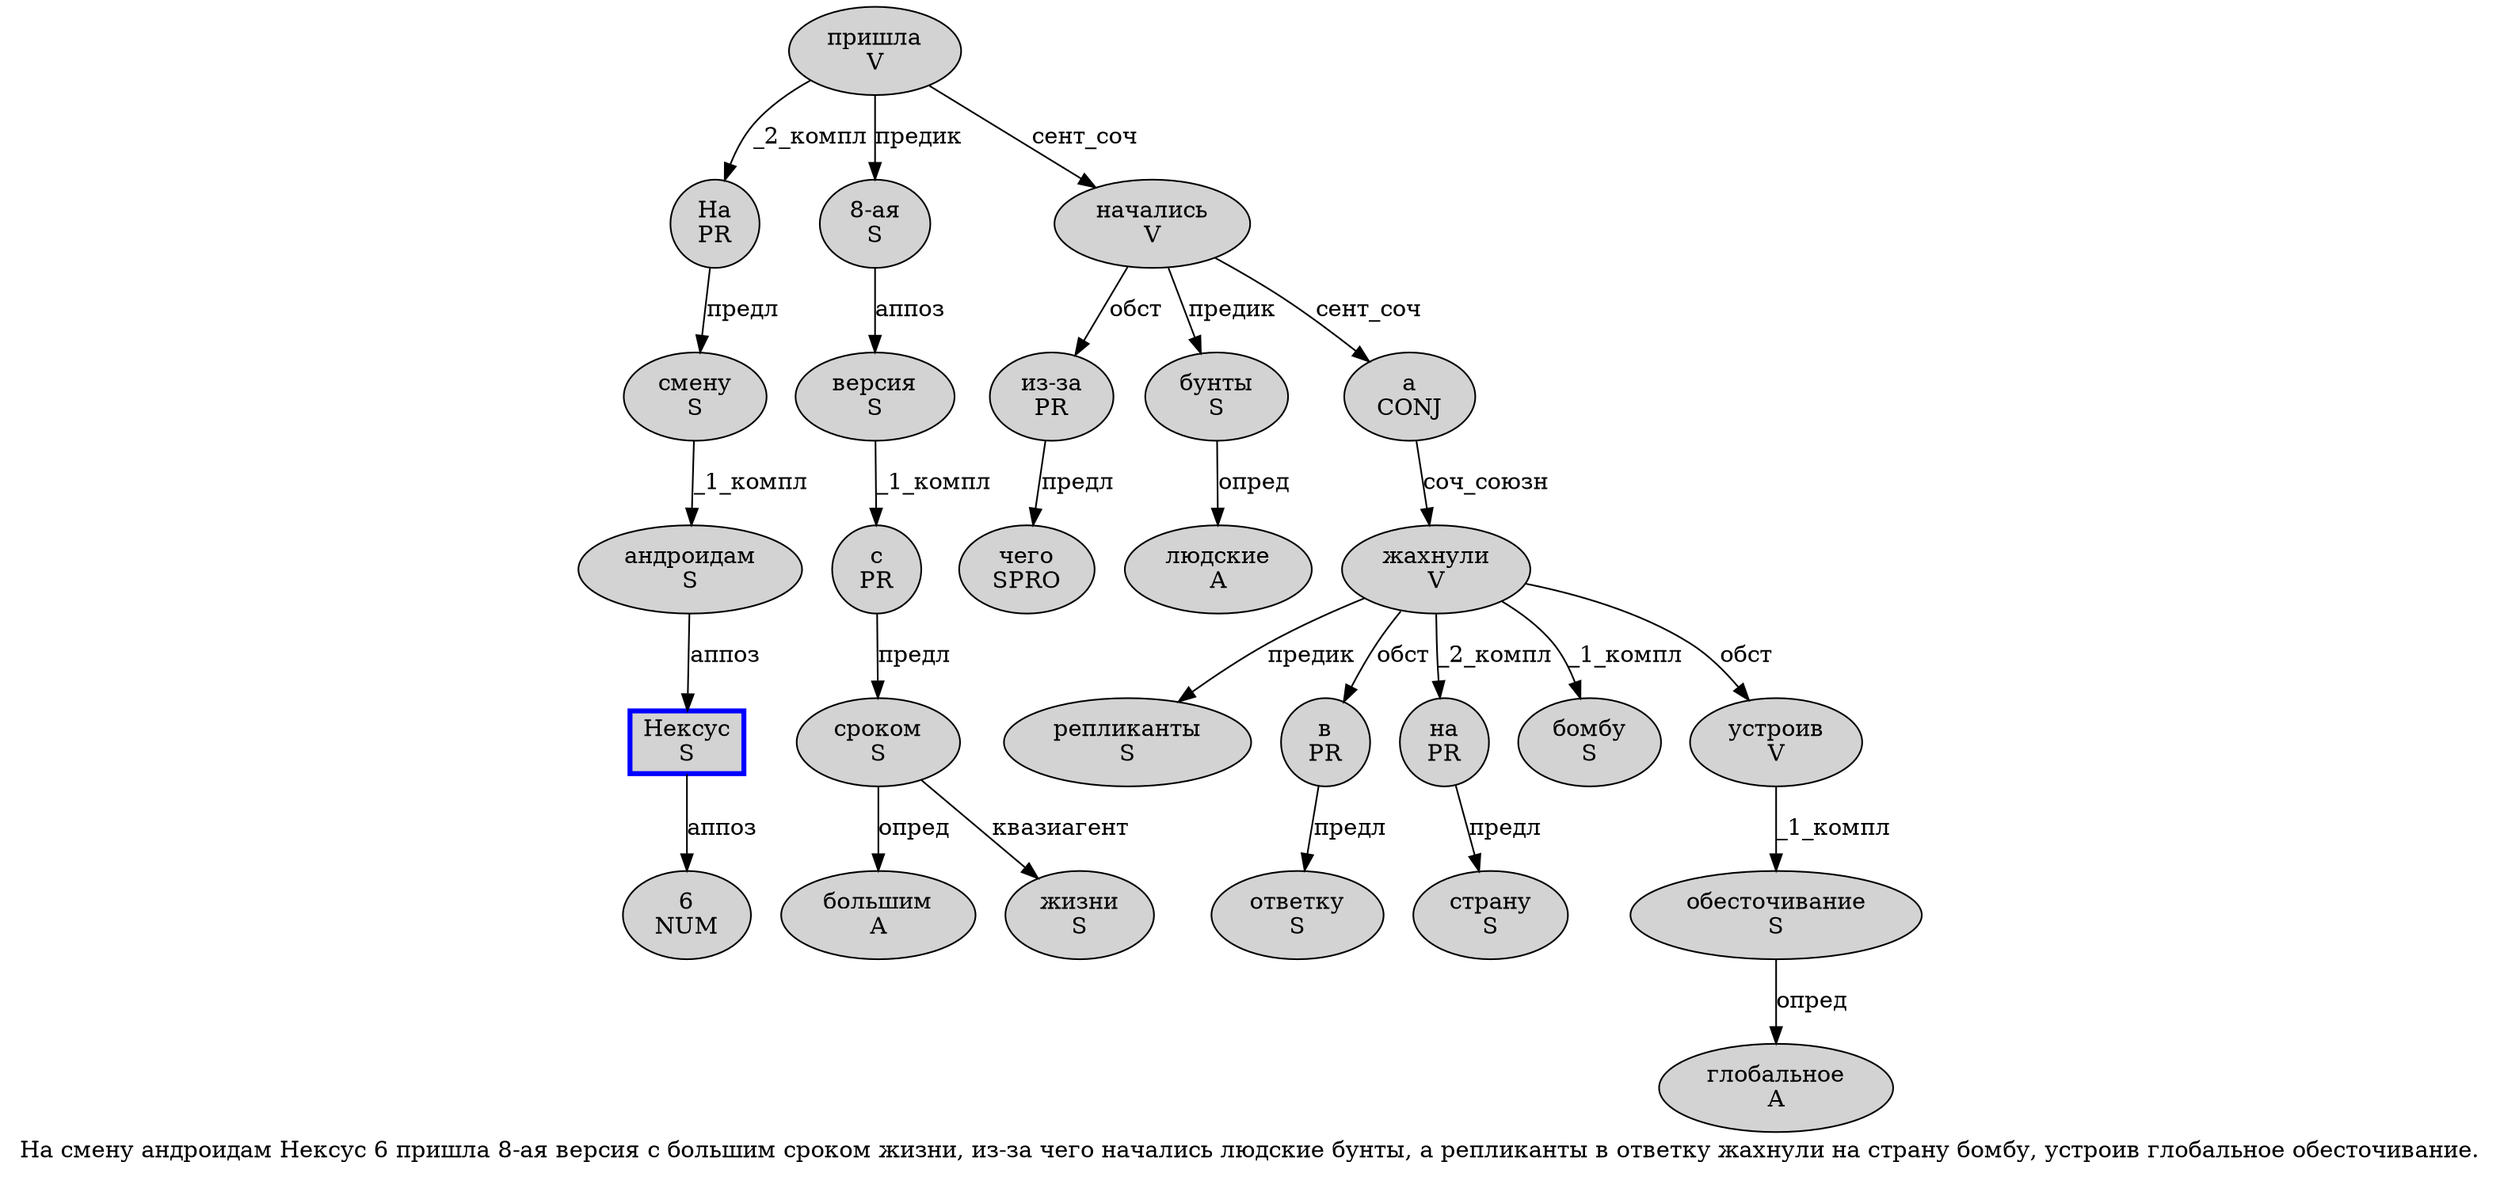 digraph SENTENCE_2716 {
	graph [label="На смену андроидам Нексус 6 пришла 8-ая версия с большим сроком жизни, из-за чего начались людские бунты, а репликанты в ответку жахнули на страну бомбу, устроив глобальное обесточивание."]
	node [style=filled]
		0 [label="На
PR" color="" fillcolor=lightgray penwidth=1 shape=ellipse]
		1 [label="смену
S" color="" fillcolor=lightgray penwidth=1 shape=ellipse]
		2 [label="андроидам
S" color="" fillcolor=lightgray penwidth=1 shape=ellipse]
		3 [label="Нексус
S" color=blue fillcolor=lightgray penwidth=3 shape=box]
		4 [label="6
NUM" color="" fillcolor=lightgray penwidth=1 shape=ellipse]
		5 [label="пришла
V" color="" fillcolor=lightgray penwidth=1 shape=ellipse]
		6 [label="8-ая
S" color="" fillcolor=lightgray penwidth=1 shape=ellipse]
		7 [label="версия
S" color="" fillcolor=lightgray penwidth=1 shape=ellipse]
		8 [label="с
PR" color="" fillcolor=lightgray penwidth=1 shape=ellipse]
		9 [label="большим
A" color="" fillcolor=lightgray penwidth=1 shape=ellipse]
		10 [label="сроком
S" color="" fillcolor=lightgray penwidth=1 shape=ellipse]
		11 [label="жизни
S" color="" fillcolor=lightgray penwidth=1 shape=ellipse]
		13 [label="из-за
PR" color="" fillcolor=lightgray penwidth=1 shape=ellipse]
		14 [label="чего
SPRO" color="" fillcolor=lightgray penwidth=1 shape=ellipse]
		15 [label="начались
V" color="" fillcolor=lightgray penwidth=1 shape=ellipse]
		16 [label="людские
A" color="" fillcolor=lightgray penwidth=1 shape=ellipse]
		17 [label="бунты
S" color="" fillcolor=lightgray penwidth=1 shape=ellipse]
		19 [label="а
CONJ" color="" fillcolor=lightgray penwidth=1 shape=ellipse]
		20 [label="репликанты
S" color="" fillcolor=lightgray penwidth=1 shape=ellipse]
		21 [label="в
PR" color="" fillcolor=lightgray penwidth=1 shape=ellipse]
		22 [label="ответку
S" color="" fillcolor=lightgray penwidth=1 shape=ellipse]
		23 [label="жахнули
V" color="" fillcolor=lightgray penwidth=1 shape=ellipse]
		24 [label="на
PR" color="" fillcolor=lightgray penwidth=1 shape=ellipse]
		25 [label="страну
S" color="" fillcolor=lightgray penwidth=1 shape=ellipse]
		26 [label="бомбу
S" color="" fillcolor=lightgray penwidth=1 shape=ellipse]
		28 [label="устроив
V" color="" fillcolor=lightgray penwidth=1 shape=ellipse]
		29 [label="глобальное
A" color="" fillcolor=lightgray penwidth=1 shape=ellipse]
		30 [label="обесточивание
S" color="" fillcolor=lightgray penwidth=1 shape=ellipse]
			3 -> 4 [label="аппоз"]
			30 -> 29 [label="опред"]
			2 -> 3 [label="аппоз"]
			15 -> 13 [label="обст"]
			15 -> 17 [label="предик"]
			15 -> 19 [label="сент_соч"]
			17 -> 16 [label="опред"]
			28 -> 30 [label="_1_компл"]
			10 -> 9 [label="опред"]
			10 -> 11 [label="квазиагент"]
			5 -> 0 [label="_2_компл"]
			5 -> 6 [label="предик"]
			5 -> 15 [label="сент_соч"]
			19 -> 23 [label="соч_союзн"]
			0 -> 1 [label="предл"]
			23 -> 20 [label="предик"]
			23 -> 21 [label="обст"]
			23 -> 24 [label="_2_компл"]
			23 -> 26 [label="_1_компл"]
			23 -> 28 [label="обст"]
			1 -> 2 [label="_1_компл"]
			7 -> 8 [label="_1_компл"]
			8 -> 10 [label="предл"]
			6 -> 7 [label="аппоз"]
			24 -> 25 [label="предл"]
			21 -> 22 [label="предл"]
			13 -> 14 [label="предл"]
}